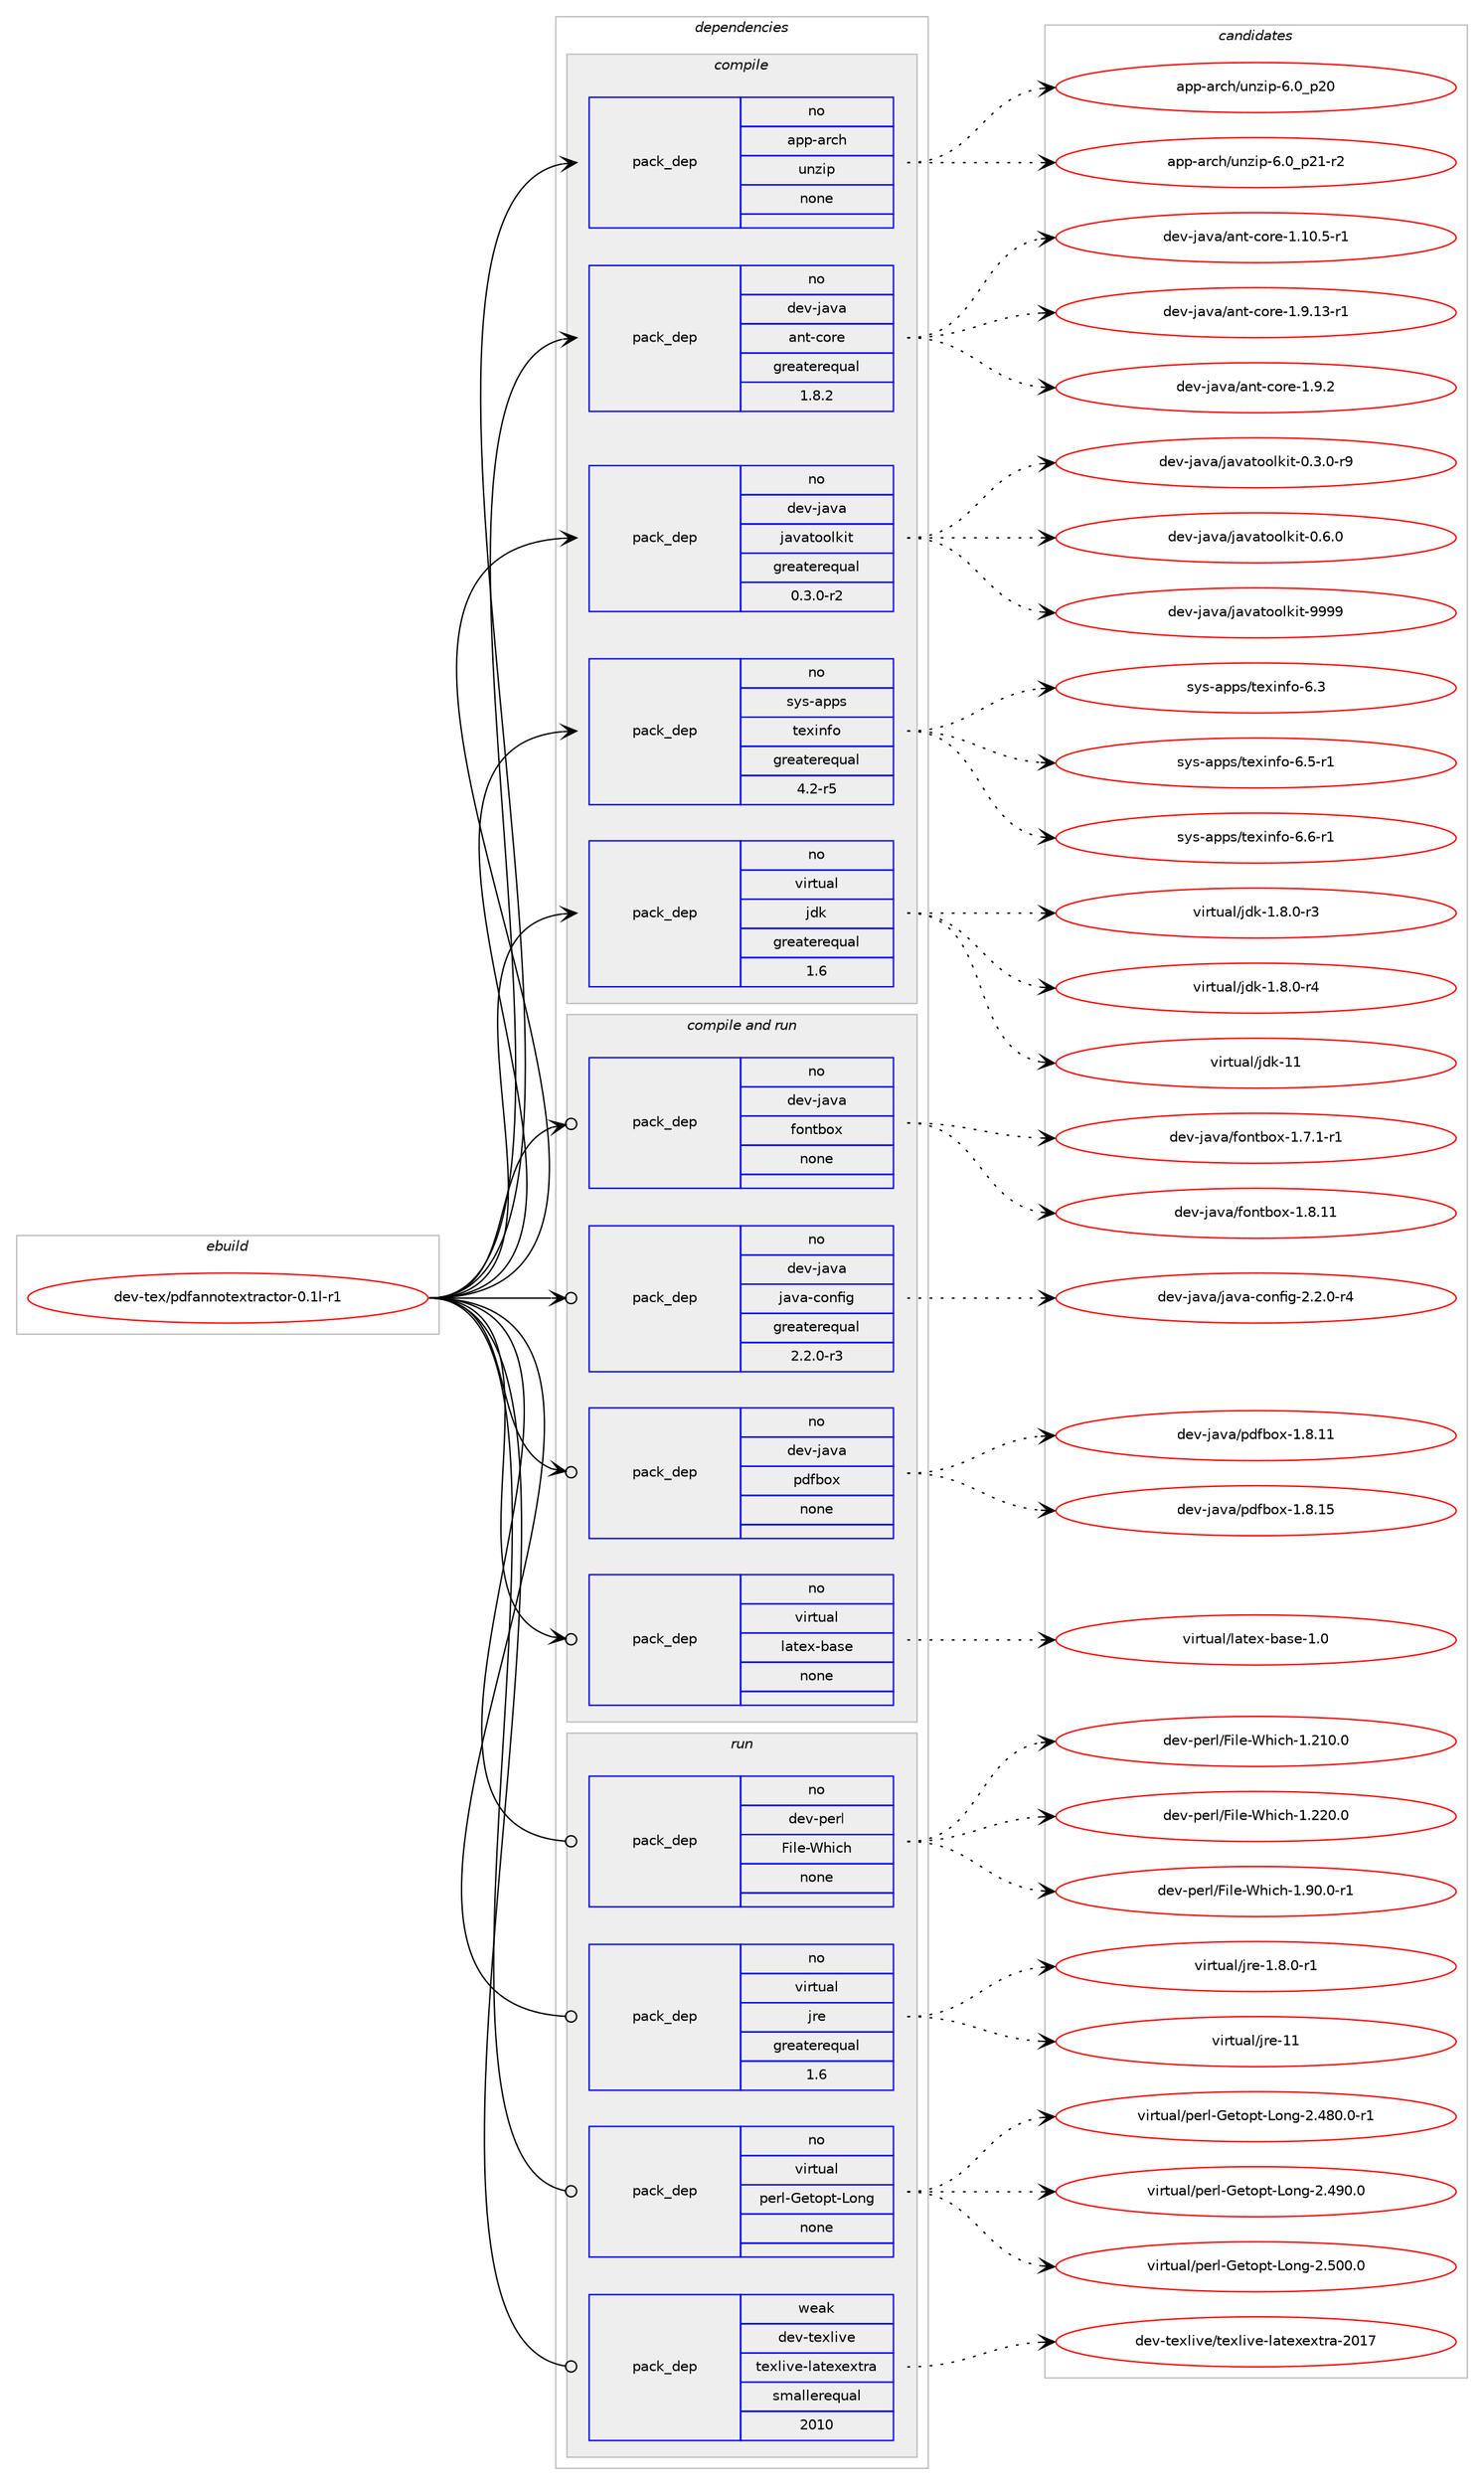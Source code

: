 digraph prolog {

# *************
# Graph options
# *************

newrank=true;
concentrate=true;
compound=true;
graph [rankdir=LR,fontname=Helvetica,fontsize=10,ranksep=1.5];#, ranksep=2.5, nodesep=0.2];
edge  [arrowhead=vee];
node  [fontname=Helvetica,fontsize=10];

# **********
# The ebuild
# **********

subgraph cluster_leftcol {
color=gray;
rank=same;
label=<<i>ebuild</i>>;
id [label="dev-tex/pdfannotextractor-0.1l-r1", color=red, width=4, href="../dev-tex/pdfannotextractor-0.1l-r1.svg"];
}

# ****************
# The dependencies
# ****************

subgraph cluster_midcol {
color=gray;
label=<<i>dependencies</i>>;
subgraph cluster_compile {
fillcolor="#eeeeee";
style=filled;
label=<<i>compile</i>>;
subgraph pack1093204 {
dependency1539809 [label=<<TABLE BORDER="0" CELLBORDER="1" CELLSPACING="0" CELLPADDING="4" WIDTH="220"><TR><TD ROWSPAN="6" CELLPADDING="30">pack_dep</TD></TR><TR><TD WIDTH="110">no</TD></TR><TR><TD>app-arch</TD></TR><TR><TD>unzip</TD></TR><TR><TD>none</TD></TR><TR><TD></TD></TR></TABLE>>, shape=none, color=blue];
}
id:e -> dependency1539809:w [weight=20,style="solid",arrowhead="vee"];
subgraph pack1093205 {
dependency1539810 [label=<<TABLE BORDER="0" CELLBORDER="1" CELLSPACING="0" CELLPADDING="4" WIDTH="220"><TR><TD ROWSPAN="6" CELLPADDING="30">pack_dep</TD></TR><TR><TD WIDTH="110">no</TD></TR><TR><TD>dev-java</TD></TR><TR><TD>ant-core</TD></TR><TR><TD>greaterequal</TD></TR><TR><TD>1.8.2</TD></TR></TABLE>>, shape=none, color=blue];
}
id:e -> dependency1539810:w [weight=20,style="solid",arrowhead="vee"];
subgraph pack1093206 {
dependency1539811 [label=<<TABLE BORDER="0" CELLBORDER="1" CELLSPACING="0" CELLPADDING="4" WIDTH="220"><TR><TD ROWSPAN="6" CELLPADDING="30">pack_dep</TD></TR><TR><TD WIDTH="110">no</TD></TR><TR><TD>dev-java</TD></TR><TR><TD>javatoolkit</TD></TR><TR><TD>greaterequal</TD></TR><TR><TD>0.3.0-r2</TD></TR></TABLE>>, shape=none, color=blue];
}
id:e -> dependency1539811:w [weight=20,style="solid",arrowhead="vee"];
subgraph pack1093207 {
dependency1539812 [label=<<TABLE BORDER="0" CELLBORDER="1" CELLSPACING="0" CELLPADDING="4" WIDTH="220"><TR><TD ROWSPAN="6" CELLPADDING="30">pack_dep</TD></TR><TR><TD WIDTH="110">no</TD></TR><TR><TD>sys-apps</TD></TR><TR><TD>texinfo</TD></TR><TR><TD>greaterequal</TD></TR><TR><TD>4.2-r5</TD></TR></TABLE>>, shape=none, color=blue];
}
id:e -> dependency1539812:w [weight=20,style="solid",arrowhead="vee"];
subgraph pack1093208 {
dependency1539813 [label=<<TABLE BORDER="0" CELLBORDER="1" CELLSPACING="0" CELLPADDING="4" WIDTH="220"><TR><TD ROWSPAN="6" CELLPADDING="30">pack_dep</TD></TR><TR><TD WIDTH="110">no</TD></TR><TR><TD>virtual</TD></TR><TR><TD>jdk</TD></TR><TR><TD>greaterequal</TD></TR><TR><TD>1.6</TD></TR></TABLE>>, shape=none, color=blue];
}
id:e -> dependency1539813:w [weight=20,style="solid",arrowhead="vee"];
}
subgraph cluster_compileandrun {
fillcolor="#eeeeee";
style=filled;
label=<<i>compile and run</i>>;
subgraph pack1093209 {
dependency1539814 [label=<<TABLE BORDER="0" CELLBORDER="1" CELLSPACING="0" CELLPADDING="4" WIDTH="220"><TR><TD ROWSPAN="6" CELLPADDING="30">pack_dep</TD></TR><TR><TD WIDTH="110">no</TD></TR><TR><TD>dev-java</TD></TR><TR><TD>fontbox</TD></TR><TR><TD>none</TD></TR><TR><TD></TD></TR></TABLE>>, shape=none, color=blue];
}
id:e -> dependency1539814:w [weight=20,style="solid",arrowhead="odotvee"];
subgraph pack1093210 {
dependency1539815 [label=<<TABLE BORDER="0" CELLBORDER="1" CELLSPACING="0" CELLPADDING="4" WIDTH="220"><TR><TD ROWSPAN="6" CELLPADDING="30">pack_dep</TD></TR><TR><TD WIDTH="110">no</TD></TR><TR><TD>dev-java</TD></TR><TR><TD>java-config</TD></TR><TR><TD>greaterequal</TD></TR><TR><TD>2.2.0-r3</TD></TR></TABLE>>, shape=none, color=blue];
}
id:e -> dependency1539815:w [weight=20,style="solid",arrowhead="odotvee"];
subgraph pack1093211 {
dependency1539816 [label=<<TABLE BORDER="0" CELLBORDER="1" CELLSPACING="0" CELLPADDING="4" WIDTH="220"><TR><TD ROWSPAN="6" CELLPADDING="30">pack_dep</TD></TR><TR><TD WIDTH="110">no</TD></TR><TR><TD>dev-java</TD></TR><TR><TD>pdfbox</TD></TR><TR><TD>none</TD></TR><TR><TD></TD></TR></TABLE>>, shape=none, color=blue];
}
id:e -> dependency1539816:w [weight=20,style="solid",arrowhead="odotvee"];
subgraph pack1093212 {
dependency1539817 [label=<<TABLE BORDER="0" CELLBORDER="1" CELLSPACING="0" CELLPADDING="4" WIDTH="220"><TR><TD ROWSPAN="6" CELLPADDING="30">pack_dep</TD></TR><TR><TD WIDTH="110">no</TD></TR><TR><TD>virtual</TD></TR><TR><TD>latex-base</TD></TR><TR><TD>none</TD></TR><TR><TD></TD></TR></TABLE>>, shape=none, color=blue];
}
id:e -> dependency1539817:w [weight=20,style="solid",arrowhead="odotvee"];
}
subgraph cluster_run {
fillcolor="#eeeeee";
style=filled;
label=<<i>run</i>>;
subgraph pack1093213 {
dependency1539818 [label=<<TABLE BORDER="0" CELLBORDER="1" CELLSPACING="0" CELLPADDING="4" WIDTH="220"><TR><TD ROWSPAN="6" CELLPADDING="30">pack_dep</TD></TR><TR><TD WIDTH="110">no</TD></TR><TR><TD>dev-perl</TD></TR><TR><TD>File-Which</TD></TR><TR><TD>none</TD></TR><TR><TD></TD></TR></TABLE>>, shape=none, color=blue];
}
id:e -> dependency1539818:w [weight=20,style="solid",arrowhead="odot"];
subgraph pack1093214 {
dependency1539819 [label=<<TABLE BORDER="0" CELLBORDER="1" CELLSPACING="0" CELLPADDING="4" WIDTH="220"><TR><TD ROWSPAN="6" CELLPADDING="30">pack_dep</TD></TR><TR><TD WIDTH="110">no</TD></TR><TR><TD>virtual</TD></TR><TR><TD>jre</TD></TR><TR><TD>greaterequal</TD></TR><TR><TD>1.6</TD></TR></TABLE>>, shape=none, color=blue];
}
id:e -> dependency1539819:w [weight=20,style="solid",arrowhead="odot"];
subgraph pack1093215 {
dependency1539820 [label=<<TABLE BORDER="0" CELLBORDER="1" CELLSPACING="0" CELLPADDING="4" WIDTH="220"><TR><TD ROWSPAN="6" CELLPADDING="30">pack_dep</TD></TR><TR><TD WIDTH="110">no</TD></TR><TR><TD>virtual</TD></TR><TR><TD>perl-Getopt-Long</TD></TR><TR><TD>none</TD></TR><TR><TD></TD></TR></TABLE>>, shape=none, color=blue];
}
id:e -> dependency1539820:w [weight=20,style="solid",arrowhead="odot"];
subgraph pack1093216 {
dependency1539821 [label=<<TABLE BORDER="0" CELLBORDER="1" CELLSPACING="0" CELLPADDING="4" WIDTH="220"><TR><TD ROWSPAN="6" CELLPADDING="30">pack_dep</TD></TR><TR><TD WIDTH="110">weak</TD></TR><TR><TD>dev-texlive</TD></TR><TR><TD>texlive-latexextra</TD></TR><TR><TD>smallerequal</TD></TR><TR><TD>2010</TD></TR></TABLE>>, shape=none, color=blue];
}
id:e -> dependency1539821:w [weight=20,style="solid",arrowhead="odot"];
}
}

# **************
# The candidates
# **************

subgraph cluster_choices {
rank=same;
color=gray;
label=<<i>candidates</i>>;

subgraph choice1093204 {
color=black;
nodesep=1;
choice971121124597114991044711711012210511245544648951125048 [label="app-arch/unzip-6.0_p20", color=red, width=4,href="../app-arch/unzip-6.0_p20.svg"];
choice9711211245971149910447117110122105112455446489511250494511450 [label="app-arch/unzip-6.0_p21-r2", color=red, width=4,href="../app-arch/unzip-6.0_p21-r2.svg"];
dependency1539809:e -> choice971121124597114991044711711012210511245544648951125048:w [style=dotted,weight="100"];
dependency1539809:e -> choice9711211245971149910447117110122105112455446489511250494511450:w [style=dotted,weight="100"];
}
subgraph choice1093205 {
color=black;
nodesep=1;
choice10010111845106971189747971101164599111114101454946494846534511449 [label="dev-java/ant-core-1.10.5-r1", color=red, width=4,href="../dev-java/ant-core-1.10.5-r1.svg"];
choice10010111845106971189747971101164599111114101454946574649514511449 [label="dev-java/ant-core-1.9.13-r1", color=red, width=4,href="../dev-java/ant-core-1.9.13-r1.svg"];
choice10010111845106971189747971101164599111114101454946574650 [label="dev-java/ant-core-1.9.2", color=red, width=4,href="../dev-java/ant-core-1.9.2.svg"];
dependency1539810:e -> choice10010111845106971189747971101164599111114101454946494846534511449:w [style=dotted,weight="100"];
dependency1539810:e -> choice10010111845106971189747971101164599111114101454946574649514511449:w [style=dotted,weight="100"];
dependency1539810:e -> choice10010111845106971189747971101164599111114101454946574650:w [style=dotted,weight="100"];
}
subgraph choice1093206 {
color=black;
nodesep=1;
choice1001011184510697118974710697118971161111111081071051164548465146484511457 [label="dev-java/javatoolkit-0.3.0-r9", color=red, width=4,href="../dev-java/javatoolkit-0.3.0-r9.svg"];
choice100101118451069711897471069711897116111111108107105116454846544648 [label="dev-java/javatoolkit-0.6.0", color=red, width=4,href="../dev-java/javatoolkit-0.6.0.svg"];
choice1001011184510697118974710697118971161111111081071051164557575757 [label="dev-java/javatoolkit-9999", color=red, width=4,href="../dev-java/javatoolkit-9999.svg"];
dependency1539811:e -> choice1001011184510697118974710697118971161111111081071051164548465146484511457:w [style=dotted,weight="100"];
dependency1539811:e -> choice100101118451069711897471069711897116111111108107105116454846544648:w [style=dotted,weight="100"];
dependency1539811:e -> choice1001011184510697118974710697118971161111111081071051164557575757:w [style=dotted,weight="100"];
}
subgraph choice1093207 {
color=black;
nodesep=1;
choice11512111545971121121154711610112010511010211145544651 [label="sys-apps/texinfo-6.3", color=red, width=4,href="../sys-apps/texinfo-6.3.svg"];
choice115121115459711211211547116101120105110102111455446534511449 [label="sys-apps/texinfo-6.5-r1", color=red, width=4,href="../sys-apps/texinfo-6.5-r1.svg"];
choice115121115459711211211547116101120105110102111455446544511449 [label="sys-apps/texinfo-6.6-r1", color=red, width=4,href="../sys-apps/texinfo-6.6-r1.svg"];
dependency1539812:e -> choice11512111545971121121154711610112010511010211145544651:w [style=dotted,weight="100"];
dependency1539812:e -> choice115121115459711211211547116101120105110102111455446534511449:w [style=dotted,weight="100"];
dependency1539812:e -> choice115121115459711211211547116101120105110102111455446544511449:w [style=dotted,weight="100"];
}
subgraph choice1093208 {
color=black;
nodesep=1;
choice11810511411611797108471061001074549465646484511451 [label="virtual/jdk-1.8.0-r3", color=red, width=4,href="../virtual/jdk-1.8.0-r3.svg"];
choice11810511411611797108471061001074549465646484511452 [label="virtual/jdk-1.8.0-r4", color=red, width=4,href="../virtual/jdk-1.8.0-r4.svg"];
choice1181051141161179710847106100107454949 [label="virtual/jdk-11", color=red, width=4,href="../virtual/jdk-11.svg"];
dependency1539813:e -> choice11810511411611797108471061001074549465646484511451:w [style=dotted,weight="100"];
dependency1539813:e -> choice11810511411611797108471061001074549465646484511452:w [style=dotted,weight="100"];
dependency1539813:e -> choice1181051141161179710847106100107454949:w [style=dotted,weight="100"];
}
subgraph choice1093209 {
color=black;
nodesep=1;
choice10010111845106971189747102111110116981111204549465546494511449 [label="dev-java/fontbox-1.7.1-r1", color=red, width=4,href="../dev-java/fontbox-1.7.1-r1.svg"];
choice100101118451069711897471021111101169811112045494656464949 [label="dev-java/fontbox-1.8.11", color=red, width=4,href="../dev-java/fontbox-1.8.11.svg"];
dependency1539814:e -> choice10010111845106971189747102111110116981111204549465546494511449:w [style=dotted,weight="100"];
dependency1539814:e -> choice100101118451069711897471021111101169811112045494656464949:w [style=dotted,weight="100"];
}
subgraph choice1093210 {
color=black;
nodesep=1;
choice10010111845106971189747106971189745991111101021051034550465046484511452 [label="dev-java/java-config-2.2.0-r4", color=red, width=4,href="../dev-java/java-config-2.2.0-r4.svg"];
dependency1539815:e -> choice10010111845106971189747106971189745991111101021051034550465046484511452:w [style=dotted,weight="100"];
}
subgraph choice1093211 {
color=black;
nodesep=1;
choice100101118451069711897471121001029811112045494656464949 [label="dev-java/pdfbox-1.8.11", color=red, width=4,href="../dev-java/pdfbox-1.8.11.svg"];
choice100101118451069711897471121001029811112045494656464953 [label="dev-java/pdfbox-1.8.15", color=red, width=4,href="../dev-java/pdfbox-1.8.15.svg"];
dependency1539816:e -> choice100101118451069711897471121001029811112045494656464949:w [style=dotted,weight="100"];
dependency1539816:e -> choice100101118451069711897471121001029811112045494656464953:w [style=dotted,weight="100"];
}
subgraph choice1093212 {
color=black;
nodesep=1;
choice11810511411611797108471089711610112045989711510145494648 [label="virtual/latex-base-1.0", color=red, width=4,href="../virtual/latex-base-1.0.svg"];
dependency1539817:e -> choice11810511411611797108471089711610112045989711510145494648:w [style=dotted,weight="100"];
}
subgraph choice1093213 {
color=black;
nodesep=1;
choice1001011184511210111410847701051081014587104105991044549465049484648 [label="dev-perl/File-Which-1.210.0", color=red, width=4,href="../dev-perl/File-Which-1.210.0.svg"];
choice1001011184511210111410847701051081014587104105991044549465050484648 [label="dev-perl/File-Which-1.220.0", color=red, width=4,href="../dev-perl/File-Which-1.220.0.svg"];
choice100101118451121011141084770105108101458710410599104454946574846484511449 [label="dev-perl/File-Which-1.90.0-r1", color=red, width=4,href="../dev-perl/File-Which-1.90.0-r1.svg"];
dependency1539818:e -> choice1001011184511210111410847701051081014587104105991044549465049484648:w [style=dotted,weight="100"];
dependency1539818:e -> choice1001011184511210111410847701051081014587104105991044549465050484648:w [style=dotted,weight="100"];
dependency1539818:e -> choice100101118451121011141084770105108101458710410599104454946574846484511449:w [style=dotted,weight="100"];
}
subgraph choice1093214 {
color=black;
nodesep=1;
choice11810511411611797108471061141014549465646484511449 [label="virtual/jre-1.8.0-r1", color=red, width=4,href="../virtual/jre-1.8.0-r1.svg"];
choice1181051141161179710847106114101454949 [label="virtual/jre-11", color=red, width=4,href="../virtual/jre-11.svg"];
dependency1539819:e -> choice11810511411611797108471061141014549465646484511449:w [style=dotted,weight="100"];
dependency1539819:e -> choice1181051141161179710847106114101454949:w [style=dotted,weight="100"];
}
subgraph choice1093215 {
color=black;
nodesep=1;
choice11810511411611797108471121011141084571101116111112116457611111010345504652564846484511449 [label="virtual/perl-Getopt-Long-2.480.0-r1", color=red, width=4,href="../virtual/perl-Getopt-Long-2.480.0-r1.svg"];
choice1181051141161179710847112101114108457110111611111211645761111101034550465257484648 [label="virtual/perl-Getopt-Long-2.490.0", color=red, width=4,href="../virtual/perl-Getopt-Long-2.490.0.svg"];
choice1181051141161179710847112101114108457110111611111211645761111101034550465348484648 [label="virtual/perl-Getopt-Long-2.500.0", color=red, width=4,href="../virtual/perl-Getopt-Long-2.500.0.svg"];
dependency1539820:e -> choice11810511411611797108471121011141084571101116111112116457611111010345504652564846484511449:w [style=dotted,weight="100"];
dependency1539820:e -> choice1181051141161179710847112101114108457110111611111211645761111101034550465257484648:w [style=dotted,weight="100"];
dependency1539820:e -> choice1181051141161179710847112101114108457110111611111211645761111101034550465348484648:w [style=dotted,weight="100"];
}
subgraph choice1093216 {
color=black;
nodesep=1;
choice10010111845116101120108105118101471161011201081051181014510897116101120101120116114974550484955 [label="dev-texlive/texlive-latexextra-2017", color=red, width=4,href="../dev-texlive/texlive-latexextra-2017.svg"];
dependency1539821:e -> choice10010111845116101120108105118101471161011201081051181014510897116101120101120116114974550484955:w [style=dotted,weight="100"];
}
}

}
